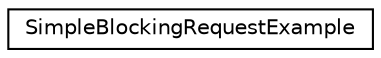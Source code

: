 digraph "Graphical Class Hierarchy"
{
  edge [fontname="Helvetica",fontsize="10",labelfontname="Helvetica",labelfontsize="10"];
  node [fontname="Helvetica",fontsize="10",shape=record];
  rankdir="LR";
  Node1 [label="SimpleBlockingRequestExample",height=0.2,width=0.4,color="black", fillcolor="white", style="filled",URL="$class_simple_blocking_request_example.html"];
}
